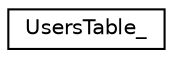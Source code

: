 digraph "Graphical Class Hierarchy"
{
  edge [fontname="Helvetica",fontsize="10",labelfontname="Helvetica",labelfontsize="10"];
  node [fontname="Helvetica",fontsize="10",shape=record];
  rankdir="LR";
  Node0 [label="UsersTable_",height=0.2,width=0.4,color="black", fillcolor="white", style="filled",URL="$structUsersTable__.html"];
}
